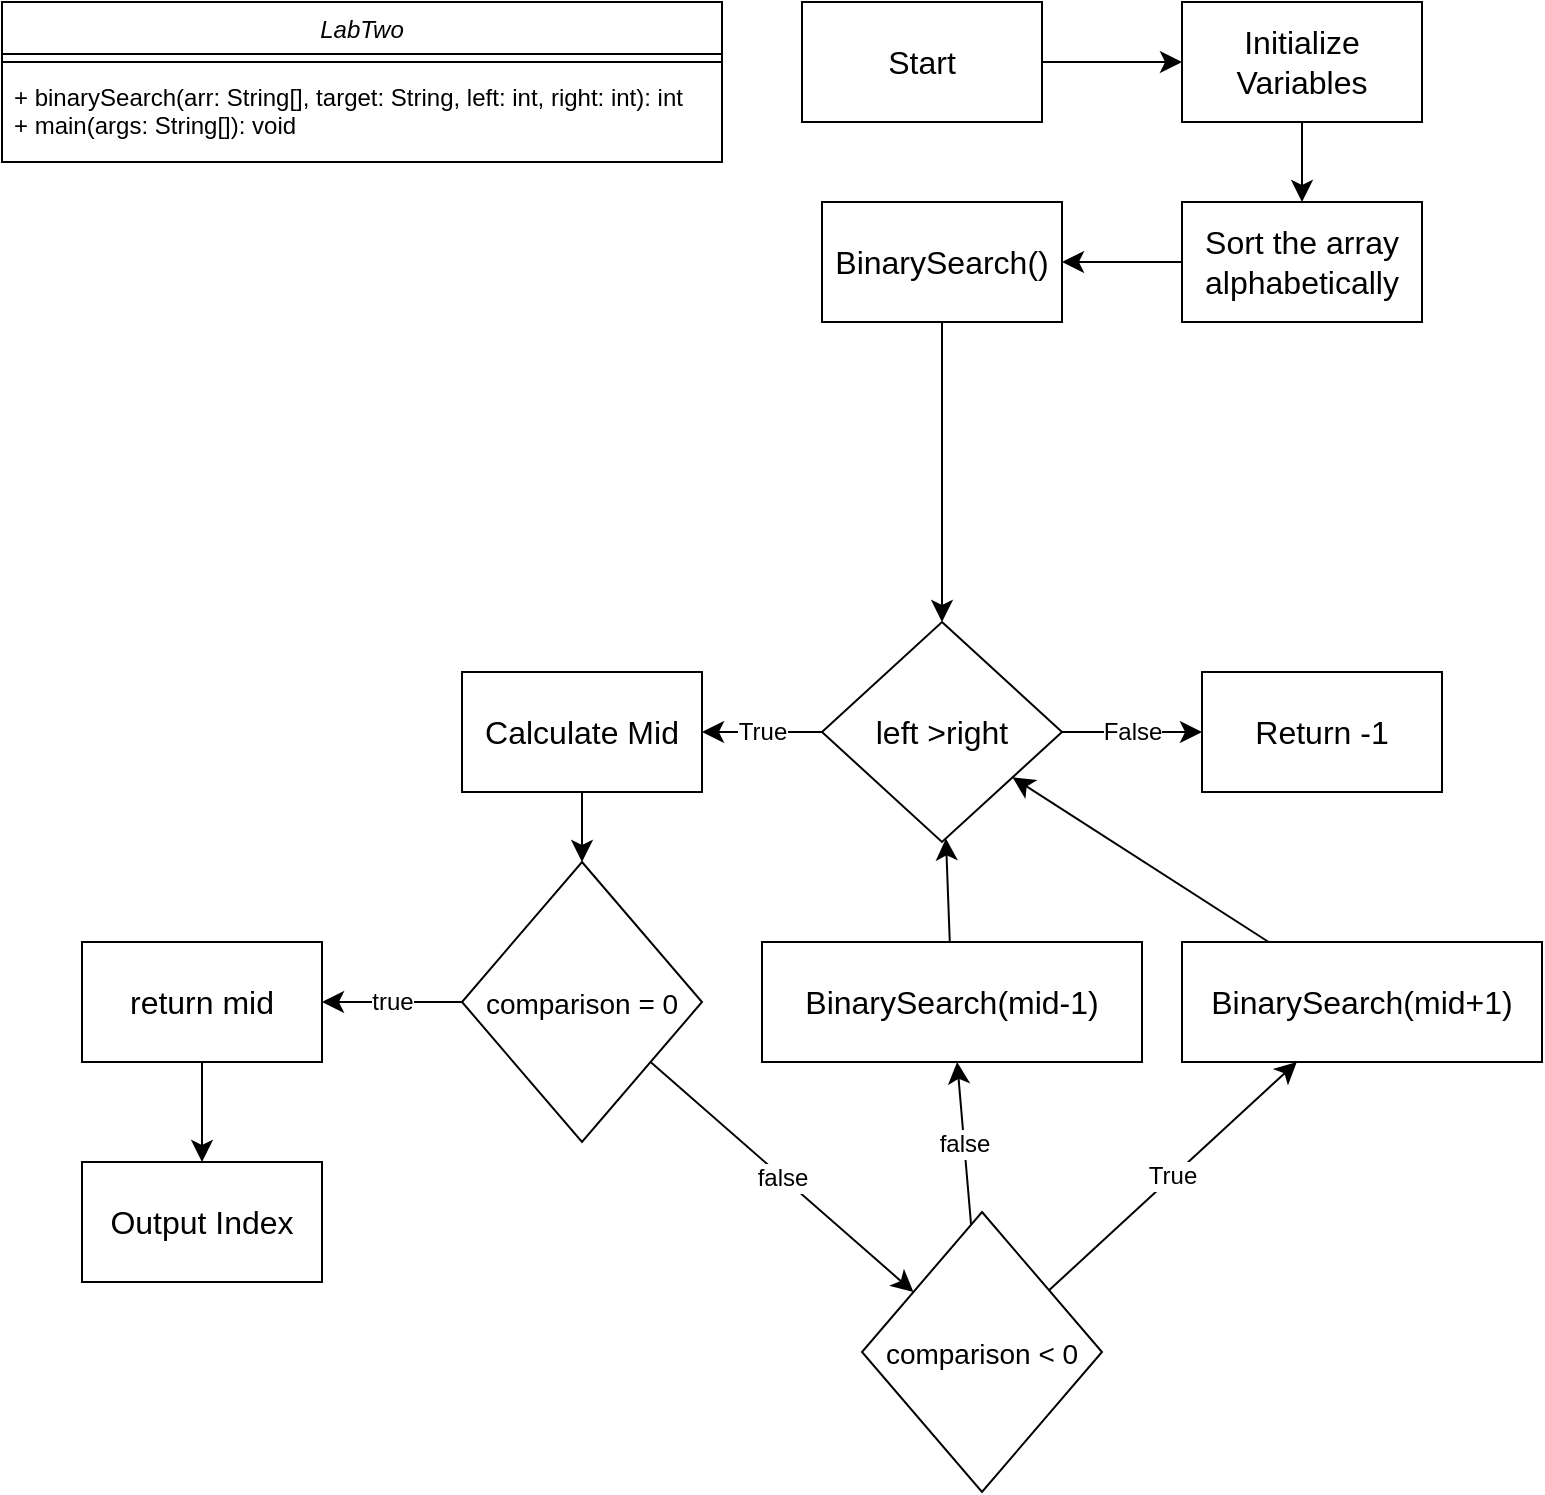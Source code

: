 <mxfile version="22.1.21" type="github">
  <diagram id="C5RBs43oDa-KdzZeNtuy" name="Page-1">
    <mxGraphModel dx="1420" dy="856" grid="1" gridSize="10" guides="1" tooltips="1" connect="1" arrows="1" fold="1" page="1" pageScale="1" pageWidth="827" pageHeight="1169" math="0" shadow="0">
      <root>
        <mxCell id="WIyWlLk6GJQsqaUBKTNV-0" />
        <mxCell id="WIyWlLk6GJQsqaUBKTNV-1" parent="WIyWlLk6GJQsqaUBKTNV-0" />
        <mxCell id="zkfFHV4jXpPFQw0GAbJ--0" value="LabTwo" style="swimlane;fontStyle=2;align=center;verticalAlign=top;childLayout=stackLayout;horizontal=1;startSize=26;horizontalStack=0;resizeParent=1;resizeLast=0;collapsible=1;marginBottom=0;rounded=0;shadow=0;strokeWidth=1;" parent="WIyWlLk6GJQsqaUBKTNV-1" vertex="1">
          <mxGeometry x="40" y="40" width="360" height="80" as="geometry">
            <mxRectangle x="230" y="140" width="160" height="26" as="alternateBounds" />
          </mxGeometry>
        </mxCell>
        <mxCell id="zkfFHV4jXpPFQw0GAbJ--4" value="" style="line;html=1;strokeWidth=1;align=left;verticalAlign=middle;spacingTop=-1;spacingLeft=3;spacingRight=3;rotatable=0;labelPosition=right;points=[];portConstraint=eastwest;" parent="zkfFHV4jXpPFQw0GAbJ--0" vertex="1">
          <mxGeometry y="26" width="360" height="8" as="geometry" />
        </mxCell>
        <mxCell id="zkfFHV4jXpPFQw0GAbJ--5" value="+ binarySearch(arr: String[], target: String, left: int, right: int): int&#xa;+ main(args: String[]): void" style="text;align=left;verticalAlign=top;spacingLeft=4;spacingRight=4;overflow=hidden;rotatable=0;points=[[0,0.5],[1,0.5]];portConstraint=eastwest;" parent="zkfFHV4jXpPFQw0GAbJ--0" vertex="1">
          <mxGeometry y="34" width="360" height="36" as="geometry" />
        </mxCell>
        <mxCell id="O1pQg1fMMyQDGjSUsZpY-26" style="edgeStyle=none;curved=1;rounded=0;orthogonalLoop=1;jettySize=auto;html=1;fontSize=12;startSize=8;endSize=8;" edge="1" parent="WIyWlLk6GJQsqaUBKTNV-1" source="O1pQg1fMMyQDGjSUsZpY-1" target="O1pQg1fMMyQDGjSUsZpY-2">
          <mxGeometry relative="1" as="geometry" />
        </mxCell>
        <mxCell id="O1pQg1fMMyQDGjSUsZpY-1" value="Start" style="rounded=0;whiteSpace=wrap;html=1;fontSize=16;" vertex="1" parent="WIyWlLk6GJQsqaUBKTNV-1">
          <mxGeometry x="440" y="40" width="120" height="60" as="geometry" />
        </mxCell>
        <mxCell id="O1pQg1fMMyQDGjSUsZpY-5" style="edgeStyle=none;curved=1;rounded=0;orthogonalLoop=1;jettySize=auto;html=1;fontSize=12;startSize=8;endSize=8;" edge="1" parent="WIyWlLk6GJQsqaUBKTNV-1" source="O1pQg1fMMyQDGjSUsZpY-2" target="O1pQg1fMMyQDGjSUsZpY-3">
          <mxGeometry relative="1" as="geometry" />
        </mxCell>
        <mxCell id="O1pQg1fMMyQDGjSUsZpY-2" value="Initialize Variables" style="rounded=0;whiteSpace=wrap;html=1;fontSize=16;" vertex="1" parent="WIyWlLk6GJQsqaUBKTNV-1">
          <mxGeometry x="630" y="40" width="120" height="60" as="geometry" />
        </mxCell>
        <mxCell id="O1pQg1fMMyQDGjSUsZpY-27" style="edgeStyle=none;curved=1;rounded=0;orthogonalLoop=1;jettySize=auto;html=1;fontSize=12;startSize=8;endSize=8;" edge="1" parent="WIyWlLk6GJQsqaUBKTNV-1" source="O1pQg1fMMyQDGjSUsZpY-3" target="O1pQg1fMMyQDGjSUsZpY-6">
          <mxGeometry relative="1" as="geometry" />
        </mxCell>
        <mxCell id="O1pQg1fMMyQDGjSUsZpY-3" value="Sort the array alphabetically" style="rounded=0;whiteSpace=wrap;html=1;fontSize=16;" vertex="1" parent="WIyWlLk6GJQsqaUBKTNV-1">
          <mxGeometry x="630" y="140" width="120" height="60" as="geometry" />
        </mxCell>
        <mxCell id="O1pQg1fMMyQDGjSUsZpY-25" style="edgeStyle=none;curved=1;rounded=0;orthogonalLoop=1;jettySize=auto;html=1;fontSize=12;startSize=8;endSize=8;" edge="1" parent="WIyWlLk6GJQsqaUBKTNV-1" source="O1pQg1fMMyQDGjSUsZpY-6" target="O1pQg1fMMyQDGjSUsZpY-9">
          <mxGeometry relative="1" as="geometry" />
        </mxCell>
        <mxCell id="O1pQg1fMMyQDGjSUsZpY-6" value="BinarySearch()" style="rounded=0;whiteSpace=wrap;html=1;fontSize=16;" vertex="1" parent="WIyWlLk6GJQsqaUBKTNV-1">
          <mxGeometry x="450" y="140" width="120" height="60" as="geometry" />
        </mxCell>
        <mxCell id="O1pQg1fMMyQDGjSUsZpY-11" value="False" style="edgeStyle=none;curved=1;rounded=0;orthogonalLoop=1;jettySize=auto;html=1;fontSize=12;startSize=8;endSize=8;" edge="1" parent="WIyWlLk6GJQsqaUBKTNV-1" source="O1pQg1fMMyQDGjSUsZpY-9" target="O1pQg1fMMyQDGjSUsZpY-10">
          <mxGeometry relative="1" as="geometry" />
        </mxCell>
        <mxCell id="O1pQg1fMMyQDGjSUsZpY-13" value="True" style="edgeStyle=none;curved=1;rounded=0;orthogonalLoop=1;jettySize=auto;html=1;fontSize=12;startSize=8;endSize=8;" edge="1" parent="WIyWlLk6GJQsqaUBKTNV-1" source="O1pQg1fMMyQDGjSUsZpY-9" target="O1pQg1fMMyQDGjSUsZpY-12">
          <mxGeometry relative="1" as="geometry" />
        </mxCell>
        <mxCell id="O1pQg1fMMyQDGjSUsZpY-9" value="left &amp;gt;right" style="rhombus;whiteSpace=wrap;html=1;fontSize=16;" vertex="1" parent="WIyWlLk6GJQsqaUBKTNV-1">
          <mxGeometry x="450" y="350" width="120" height="110" as="geometry" />
        </mxCell>
        <mxCell id="O1pQg1fMMyQDGjSUsZpY-10" value="Return -1" style="rounded=0;whiteSpace=wrap;html=1;fontSize=16;" vertex="1" parent="WIyWlLk6GJQsqaUBKTNV-1">
          <mxGeometry x="640" y="375" width="120" height="60" as="geometry" />
        </mxCell>
        <mxCell id="O1pQg1fMMyQDGjSUsZpY-15" style="edgeStyle=none;curved=1;rounded=0;orthogonalLoop=1;jettySize=auto;html=1;fontSize=12;startSize=8;endSize=8;" edge="1" parent="WIyWlLk6GJQsqaUBKTNV-1" source="O1pQg1fMMyQDGjSUsZpY-12">
          <mxGeometry relative="1" as="geometry">
            <mxPoint x="330" y="470" as="targetPoint" />
          </mxGeometry>
        </mxCell>
        <mxCell id="O1pQg1fMMyQDGjSUsZpY-12" value="Calculate Mid" style="rounded=0;whiteSpace=wrap;html=1;fontSize=16;" vertex="1" parent="WIyWlLk6GJQsqaUBKTNV-1">
          <mxGeometry x="270" y="375" width="120" height="60" as="geometry" />
        </mxCell>
        <mxCell id="O1pQg1fMMyQDGjSUsZpY-20" value="true" style="edgeStyle=none;curved=1;rounded=0;orthogonalLoop=1;jettySize=auto;html=1;fontSize=12;startSize=8;endSize=8;" edge="1" parent="WIyWlLk6GJQsqaUBKTNV-1" source="O1pQg1fMMyQDGjSUsZpY-17" target="O1pQg1fMMyQDGjSUsZpY-19">
          <mxGeometry relative="1" as="geometry" />
        </mxCell>
        <mxCell id="O1pQg1fMMyQDGjSUsZpY-24" value="false" style="edgeStyle=none;curved=1;rounded=0;orthogonalLoop=1;jettySize=auto;html=1;fontSize=12;startSize=8;endSize=8;" edge="1" parent="WIyWlLk6GJQsqaUBKTNV-1" source="O1pQg1fMMyQDGjSUsZpY-17" target="O1pQg1fMMyQDGjSUsZpY-23">
          <mxGeometry relative="1" as="geometry" />
        </mxCell>
        <mxCell id="O1pQg1fMMyQDGjSUsZpY-17" value="&lt;font style=&quot;font-size: 14px;&quot;&gt;comparison = 0&lt;/font&gt;" style="rhombus;whiteSpace=wrap;html=1;fontSize=16;" vertex="1" parent="WIyWlLk6GJQsqaUBKTNV-1">
          <mxGeometry x="270" y="470" width="120" height="140" as="geometry" />
        </mxCell>
        <mxCell id="O1pQg1fMMyQDGjSUsZpY-22" style="edgeStyle=none;curved=1;rounded=0;orthogonalLoop=1;jettySize=auto;html=1;fontSize=12;startSize=8;endSize=8;" edge="1" parent="WIyWlLk6GJQsqaUBKTNV-1" source="O1pQg1fMMyQDGjSUsZpY-19" target="O1pQg1fMMyQDGjSUsZpY-21">
          <mxGeometry relative="1" as="geometry" />
        </mxCell>
        <mxCell id="O1pQg1fMMyQDGjSUsZpY-19" value="return mid" style="rounded=0;whiteSpace=wrap;html=1;fontSize=16;" vertex="1" parent="WIyWlLk6GJQsqaUBKTNV-1">
          <mxGeometry x="80" y="510" width="120" height="60" as="geometry" />
        </mxCell>
        <mxCell id="O1pQg1fMMyQDGjSUsZpY-21" value="Output Index" style="rounded=0;whiteSpace=wrap;html=1;fontSize=16;" vertex="1" parent="WIyWlLk6GJQsqaUBKTNV-1">
          <mxGeometry x="80" y="620" width="120" height="60" as="geometry" />
        </mxCell>
        <mxCell id="O1pQg1fMMyQDGjSUsZpY-31" value="True" style="edgeStyle=none;curved=1;rounded=0;orthogonalLoop=1;jettySize=auto;html=1;fontSize=12;startSize=8;endSize=8;" edge="1" parent="WIyWlLk6GJQsqaUBKTNV-1" source="O1pQg1fMMyQDGjSUsZpY-23" target="O1pQg1fMMyQDGjSUsZpY-29">
          <mxGeometry relative="1" as="geometry" />
        </mxCell>
        <mxCell id="O1pQg1fMMyQDGjSUsZpY-36" value="false" style="edgeStyle=none;curved=1;rounded=0;orthogonalLoop=1;jettySize=auto;html=1;fontSize=12;startSize=8;endSize=8;" edge="1" parent="WIyWlLk6GJQsqaUBKTNV-1" source="O1pQg1fMMyQDGjSUsZpY-23" target="O1pQg1fMMyQDGjSUsZpY-35">
          <mxGeometry relative="1" as="geometry" />
        </mxCell>
        <mxCell id="O1pQg1fMMyQDGjSUsZpY-23" value="&lt;font style=&quot;font-size: 14px;&quot;&gt;comparison &amp;lt; 0&lt;/font&gt;" style="rhombus;whiteSpace=wrap;html=1;fontSize=16;" vertex="1" parent="WIyWlLk6GJQsqaUBKTNV-1">
          <mxGeometry x="470" y="645" width="120" height="140" as="geometry" />
        </mxCell>
        <mxCell id="O1pQg1fMMyQDGjSUsZpY-30" style="edgeStyle=none;curved=1;rounded=0;orthogonalLoop=1;jettySize=auto;html=1;fontSize=12;startSize=8;endSize=8;" edge="1" parent="WIyWlLk6GJQsqaUBKTNV-1" source="O1pQg1fMMyQDGjSUsZpY-29" target="O1pQg1fMMyQDGjSUsZpY-9">
          <mxGeometry relative="1" as="geometry">
            <mxPoint x="810" y="320" as="targetPoint" />
          </mxGeometry>
        </mxCell>
        <mxCell id="O1pQg1fMMyQDGjSUsZpY-29" value="BinarySearch(mid+1)" style="rounded=0;whiteSpace=wrap;html=1;fontSize=16;" vertex="1" parent="WIyWlLk6GJQsqaUBKTNV-1">
          <mxGeometry x="630" y="510" width="180" height="60" as="geometry" />
        </mxCell>
        <mxCell id="O1pQg1fMMyQDGjSUsZpY-37" style="edgeStyle=none;curved=1;rounded=0;orthogonalLoop=1;jettySize=auto;html=1;fontSize=12;startSize=8;endSize=8;" edge="1" parent="WIyWlLk6GJQsqaUBKTNV-1" source="O1pQg1fMMyQDGjSUsZpY-35" target="O1pQg1fMMyQDGjSUsZpY-9">
          <mxGeometry relative="1" as="geometry" />
        </mxCell>
        <mxCell id="O1pQg1fMMyQDGjSUsZpY-35" value="BinarySearch(mid-1)" style="rounded=0;whiteSpace=wrap;html=1;fontSize=16;" vertex="1" parent="WIyWlLk6GJQsqaUBKTNV-1">
          <mxGeometry x="420" y="510" width="190" height="60" as="geometry" />
        </mxCell>
      </root>
    </mxGraphModel>
  </diagram>
</mxfile>
